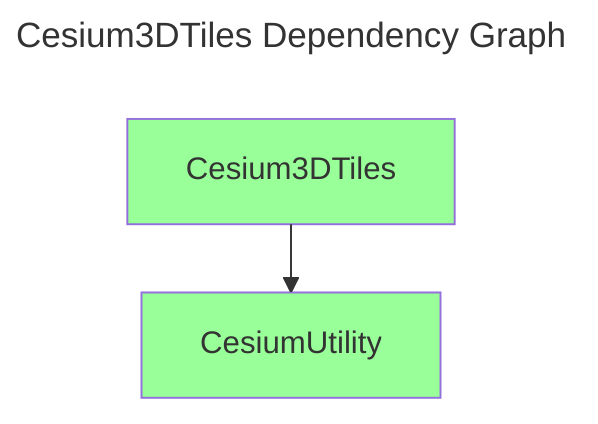 ---
comment: This file was generated by dep-graph-gen. DO NOT EDIT THIS FILE!
config:
  layout: elk
title: Cesium3DTiles Dependency Graph
---
graph TD
  classDef dependencyNode fill:#fff,stroke:#ccc,color:#666
  classDef libraryNode fill:#9f9
  Cesium3DTiles[Cesium3DTiles] --> CesiumUtility[CesiumUtility]
  class CesiumUtility,Cesium3DTiles libraryNode